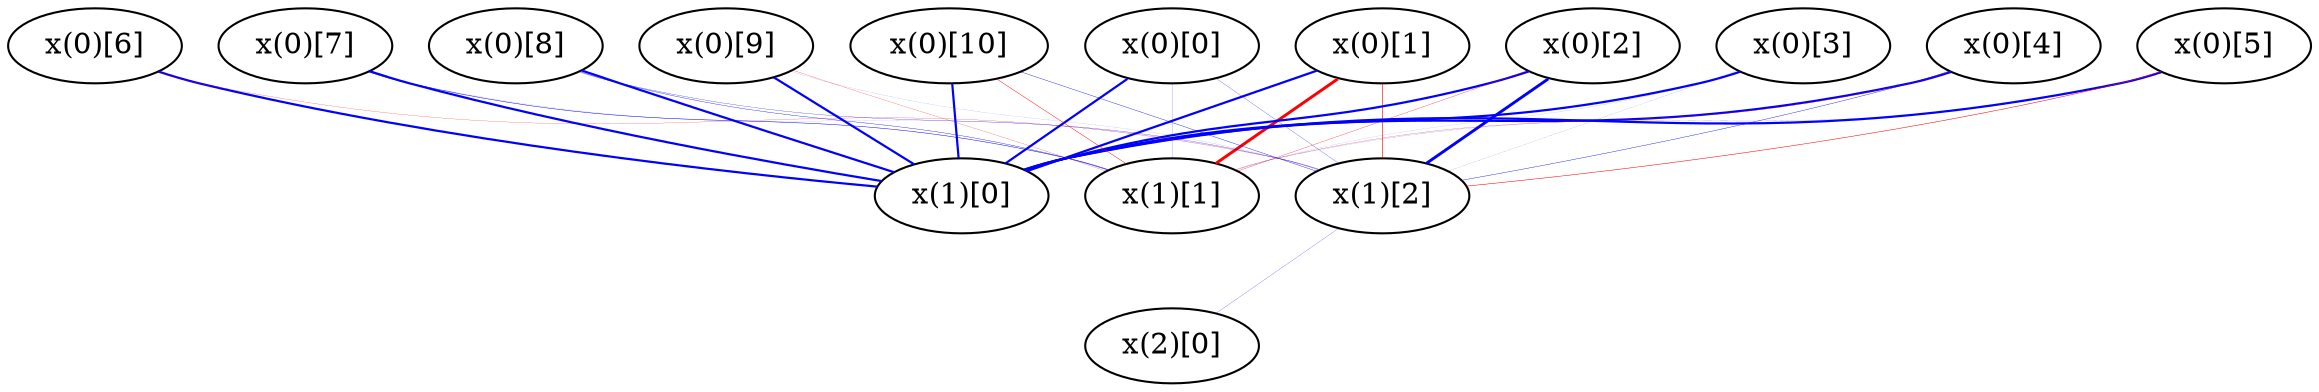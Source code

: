 digraph {
	"x(0)[0]" [pos="0,0!"]
	"x(0)[0]" -> "x(1)[0]" [arrowhead=none color=blue penwidth=1.06183590945212]
	"x(0)[0]" -> "x(1)[1]" [arrowhead=none color=blue penwidth=0.0757689325553711]
	"x(0)[0]" -> "x(1)[2]" [arrowhead=none color=blue penwidth=0.11304215854766206]
	"x(0)[1]" [pos="1,0!"]
	"x(0)[1]" -> "x(1)[0]" [arrowhead=none color=blue penwidth=1.06183590945212]
	"x(0)[1]" -> "x(1)[1]" [arrowhead=none color=red penwidth=1.4205945646940354]
	"x(0)[1]" -> "x(1)[2]" [arrowhead=none color=red penwidth=0.2935509628173179]
	"x(0)[2]" [pos="2,0!"]
	"x(0)[2]" -> "x(1)[0]" [arrowhead=none color=blue penwidth=1.06183590945212]
	"x(0)[2]" -> "x(1)[1]" [arrowhead=none color=red penwidth=0.13820474443961264]
	"x(0)[2]" -> "x(1)[2]" [arrowhead=none color=blue penwidth=1.401603329539514]
	"x(0)[3]" [pos="3,0!"]
	"x(0)[3]" -> "x(1)[0]" [arrowhead=none color=blue penwidth=1.06183590945212]
	"x(0)[3]" -> "x(1)[1]" [arrowhead=none color=blue penwidth=0.03433847594391962]
	"x(0)[3]" -> "x(1)[2]" [arrowhead=none color=blue penwidth=0.04139802358477772]
	"x(0)[4]" [pos="4,0!"]
	"x(0)[4]" -> "x(1)[0]" [arrowhead=none color=blue penwidth=1.06183590945212]
	"x(0)[4]" -> "x(1)[1]" [arrowhead=none color=red penwidth=0.10060032287893958]
	"x(0)[4]" -> "x(1)[2]" [arrowhead=none color=blue penwidth=0.1872511789770201]
	"x(0)[5]" [pos="5,0!"]
	"x(0)[5]" -> "x(1)[0]" [arrowhead=none color=blue penwidth=1.06183590945212]
	"x(0)[5]" -> "x(1)[1]" [arrowhead=none color=blue penwidth=0.04802990191042037]
	"x(0)[5]" -> "x(1)[2]" [arrowhead=none color=red penwidth=0.24817883096641524]
	"x(0)[6]" [pos="6,0!"]
	"x(0)[6]" -> "x(1)[0]" [arrowhead=none color=blue penwidth=1.06183590945212]
	"x(0)[6]" -> "x(1)[1]" [arrowhead=none color=red penwidth=0.016527632859767463]
	"x(0)[6]" -> "x(1)[2]" [arrowhead=none color=red penwidth=0.10194085625214723]
	"x(0)[7]" [pos="7,0!"]
	"x(0)[7]" -> "x(1)[0]" [arrowhead=none color=blue penwidth=1.06183590945212]
	"x(0)[7]" -> "x(1)[1]" [arrowhead=none color=blue penwidth=0.23253367911165976]
	"x(0)[7]" -> "x(1)[2]" [arrowhead=none color=blue penwidth=0.03511247299925073]
	"x(0)[8]" [pos="8,0!"]
	"x(0)[8]" -> "x(1)[0]" [arrowhead=none color=blue penwidth=1.06183590945212]
	"x(0)[8]" -> "x(1)[1]" [arrowhead=none color=blue penwidth=0.1729161432611048]
	"x(0)[8]" -> "x(1)[2]" [arrowhead=none color=blue penwidth=0.12466877063707071]
	"x(0)[9]" [pos="9,0!"]
	"x(0)[9]" -> "x(1)[0]" [arrowhead=none color=blue penwidth=1.06183590945212]
	"x(0)[9]" -> "x(1)[1]" [arrowhead=none color=red penwidth=0.10293462338651288]
	"x(0)[9]" -> "x(1)[2]" [arrowhead=none color=blue penwidth=0.03923379493554788]
	"x(0)[10]" [pos="10,0!"]
	"x(0)[10]" -> "x(1)[0]" [arrowhead=none color=blue penwidth=1.06183590945212]
	"x(0)[10]" -> "x(1)[1]" [arrowhead=none color=red penwidth=0.20854169253237226]
	"x(0)[10]" -> "x(1)[2]" [arrowhead=none color=blue penwidth=0.18200155340616553]
	"x(1)[0]" [pos="0,-1!"]
	"x(1)[0]" -> "x(2)[0]" [arrowhead=none color=red penwidth=0.009444863534009756]
	"x(1)[1]" [pos="1,-1!"]
	"x(1)[1]" -> "x(2)[0]" [arrowhead=none color=blue penwidth=0.018357135468493768]
	"x(1)[2]" [pos="2,-1!"]
	"x(1)[2]" -> "x(2)[0]" [arrowhead=none color=blue penwidth=0.09677591735713074]
	"x(2)[0]" [pos="0,-2!"]
}
